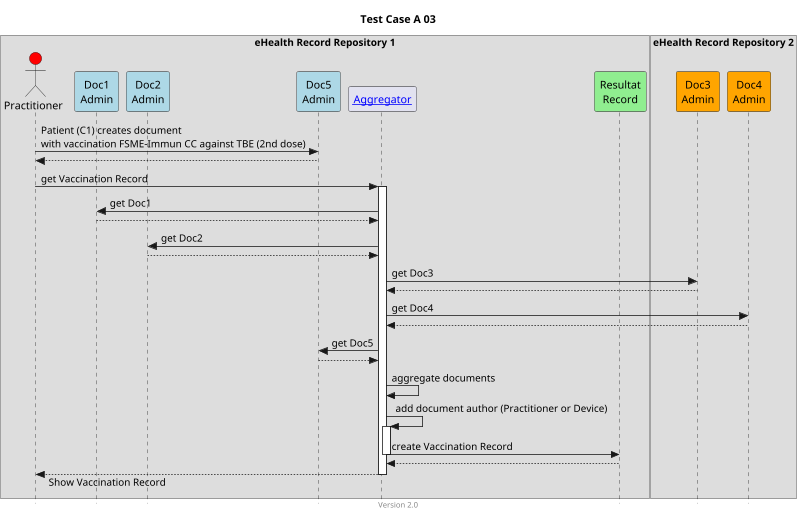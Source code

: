 @startuml
title Test Case A 03
footer Version 2.0
skinparam responseMessageBelowArrow true
skinparam style strictuml
scale max 800 width

box "eHealth Record Repository 1"
actor "Practitioner" as PAT #red
participant "Doc1\nAdmin" as Doc1 #lightblue
participant "Doc2\nAdmin" as Doc2 #lightblue
participant "Doc5\nAdmin" as Doc5 #lightblue
participant "[[aggregator.html Aggregator]]" as AGG
participant "Resultat\nRecord" as RES #lightgreen
end box

PAT -> Doc5: Patient (C1) creates document\nwith vaccination FSME-Immun CC against TBE (2nd dose)
PAT <-- Doc5

box "eHealth Record Repository 2"
participant "Doc3\nAdmin" as Doc3 #orange
participant "Doc4\nAdmin" as Doc4 #orange
end box

PAT -> AGG: get Vaccination Record
activate AGG

AGG -> Doc1: get Doc1
AGG <-- Doc1

AGG -> Doc2: get Doc2
AGG <-- Doc2

AGG -> Doc3: get Doc3
AGG <-- Doc3
AGG -> Doc4: get Doc4
AGG <-- Doc4

AGG -> Doc5: get Doc5
AGG <-- Doc5

AGG -> AGG: aggregate documents 
AGG -> AGG: add document author (Practitioner or Device)
activate AGG
AGG -> RES: create Vaccination Record
deactivate AGG
AGG <-- RES

PAT <-- AGG: Show Vaccination Record
deactivate AGG

@enduml
